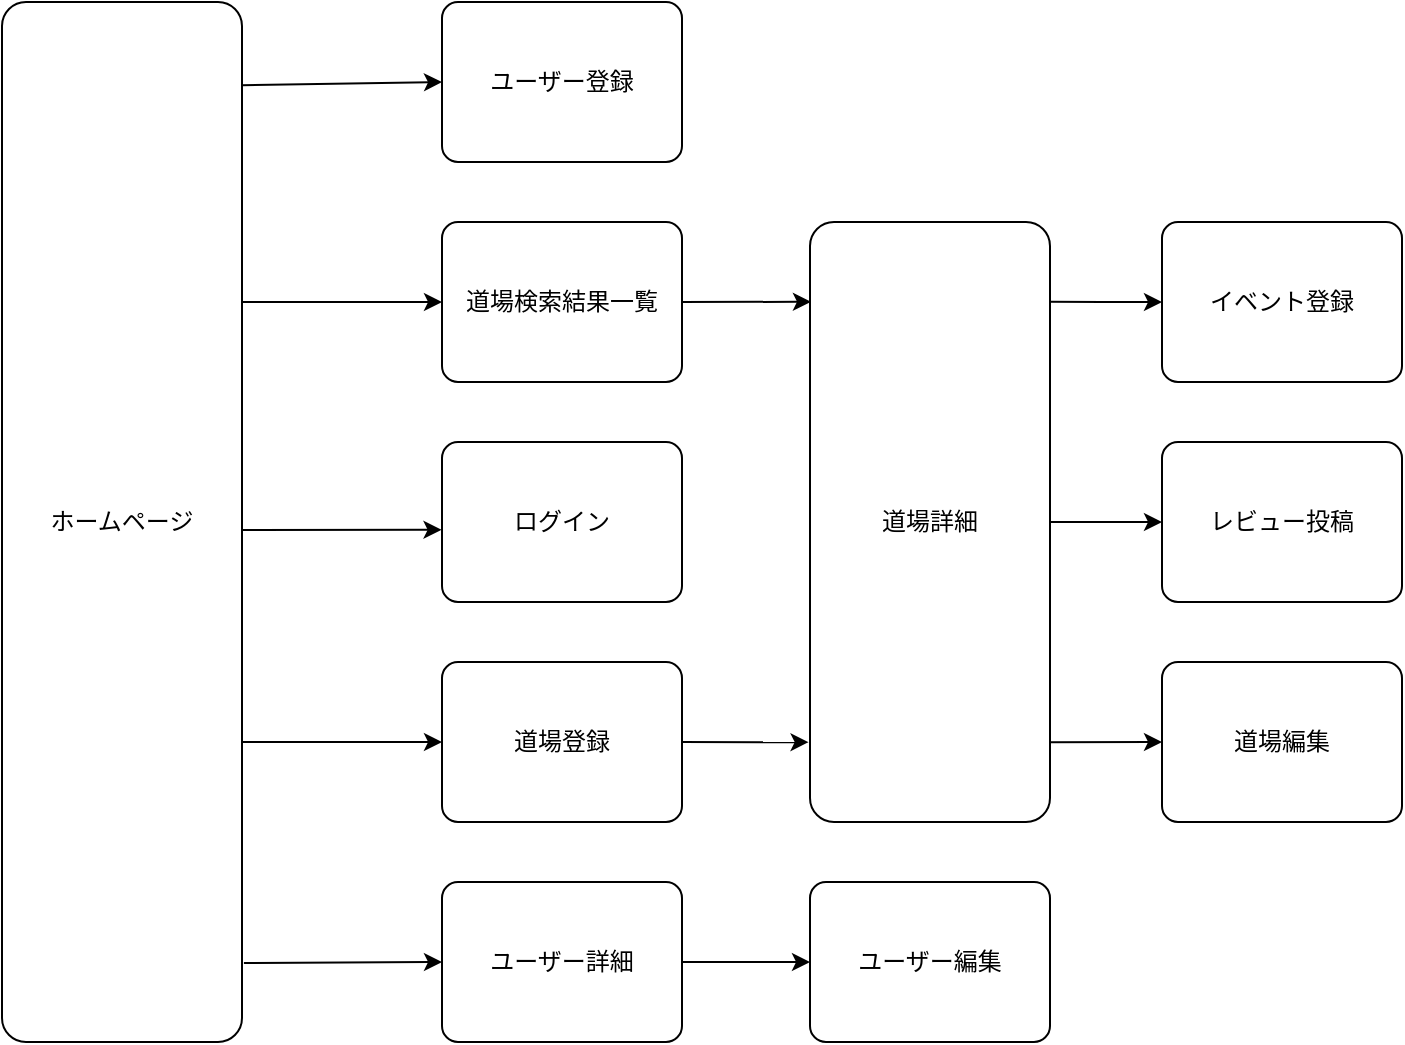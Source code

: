 <mxfile>
    <diagram id="Unywsl6azoq0lbVkXl5w" name="ページ1">
        <mxGraphModel dx="733" dy="544" grid="1" gridSize="10" guides="0" tooltips="1" connect="1" arrows="0" fold="1" page="1" pageScale="1" pageWidth="827" pageHeight="1169" math="0" shadow="0">
            <root>
                <mxCell id="0"/>
                <mxCell id="1" parent="0"/>
                <mxCell id="66" style="edgeStyle=none;html=1;entryX=0;entryY=0.5;entryDx=0;entryDy=0;" parent="1" target="7" edge="1">
                    <mxGeometry relative="1" as="geometry">
                        <mxPoint x="130" y="160" as="sourcePoint"/>
                        <Array as="points"/>
                    </mxGeometry>
                </mxCell>
                <mxCell id="67" style="edgeStyle=none;html=1;entryX=-0.002;entryY=0.549;entryDx=0;entryDy=0;entryPerimeter=0;" parent="1" target="23" edge="1">
                    <mxGeometry relative="1" as="geometry">
                        <mxPoint x="130" y="274" as="sourcePoint"/>
                        <Array as="points"/>
                    </mxGeometry>
                </mxCell>
                <mxCell id="70" style="edgeStyle=none;html=1;exitX=0.998;exitY=0.08;exitDx=0;exitDy=0;entryX=0;entryY=0.5;entryDx=0;entryDy=0;exitPerimeter=0;" parent="1" source="6" target="8" edge="1">
                    <mxGeometry relative="1" as="geometry"/>
                </mxCell>
                <mxCell id="73" style="edgeStyle=none;html=1;entryX=0;entryY=0.5;entryDx=0;entryDy=0;" parent="1" target="10" edge="1">
                    <mxGeometry relative="1" as="geometry">
                        <mxPoint x="130" y="380" as="sourcePoint"/>
                    </mxGeometry>
                </mxCell>
                <mxCell id="74" style="edgeStyle=none;html=1;exitX=1.008;exitY=0.924;exitDx=0;exitDy=0;entryX=0;entryY=0.5;entryDx=0;entryDy=0;exitPerimeter=0;" parent="1" source="6" target="9" edge="1">
                    <mxGeometry relative="1" as="geometry"/>
                </mxCell>
                <mxCell id="6" value="ホームページ" style="rounded=1;arcSize=10;whiteSpace=wrap;html=1;align=center;" parent="1" vertex="1">
                    <mxGeometry x="10" y="10" width="120" height="520" as="geometry"/>
                </mxCell>
                <mxCell id="78" style="edgeStyle=none;html=1;exitX=1;exitY=0.5;exitDx=0;exitDy=0;entryX=0.004;entryY=0.133;entryDx=0;entryDy=0;entryPerimeter=0;" parent="1" source="7" target="11" edge="1">
                    <mxGeometry relative="1" as="geometry"/>
                </mxCell>
                <mxCell id="7" value="道場検索結果一覧" style="rounded=1;arcSize=10;whiteSpace=wrap;html=1;align=center;" parent="1" vertex="1">
                    <mxGeometry x="230" y="120" width="120" height="80" as="geometry"/>
                </mxCell>
                <mxCell id="84" style="edgeStyle=none;html=1;exitX=1;exitY=0.5;exitDx=0;exitDy=0;entryX=0;entryY=0.5;entryDx=0;entryDy=0;" edge="1" parent="1" source="9" target="83">
                    <mxGeometry relative="1" as="geometry"/>
                </mxCell>
                <mxCell id="9" value="ユーザー詳細" style="rounded=1;arcSize=10;whiteSpace=wrap;html=1;align=center;" parent="1" vertex="1">
                    <mxGeometry x="230" y="450" width="120" height="80" as="geometry"/>
                </mxCell>
                <mxCell id="80" style="edgeStyle=none;html=1;exitX=1;exitY=0.5;exitDx=0;exitDy=0;entryX=-0.006;entryY=0.867;entryDx=0;entryDy=0;entryPerimeter=0;" parent="1" source="10" target="11" edge="1">
                    <mxGeometry relative="1" as="geometry"/>
                </mxCell>
                <mxCell id="10" value="道場登録" style="rounded=1;arcSize=10;whiteSpace=wrap;html=1;align=center;" parent="1" vertex="1">
                    <mxGeometry x="230" y="340" width="120" height="80" as="geometry"/>
                </mxCell>
                <mxCell id="77" style="edgeStyle=none;html=1;entryX=0;entryY=0.5;entryDx=0;entryDy=0;exitX=0.994;exitY=0.133;exitDx=0;exitDy=0;exitPerimeter=0;" parent="1" source="11" target="75" edge="1">
                    <mxGeometry relative="1" as="geometry">
                        <mxPoint x="540" y="160" as="sourcePoint"/>
                        <Array as="points">
                            <mxPoint x="570" y="160"/>
                        </Array>
                    </mxGeometry>
                </mxCell>
                <mxCell id="79" style="edgeStyle=none;html=1;exitX=1;exitY=0.5;exitDx=0;exitDy=0;entryX=0;entryY=0.5;entryDx=0;entryDy=0;" parent="1" source="11" target="76" edge="1">
                    <mxGeometry relative="1" as="geometry"/>
                </mxCell>
                <mxCell id="82" style="edgeStyle=none;html=1;entryX=0;entryY=0.5;entryDx=0;entryDy=0;exitX=0.992;exitY=0.867;exitDx=0;exitDy=0;exitPerimeter=0;" edge="1" parent="1" source="11" target="81">
                    <mxGeometry relative="1" as="geometry">
                        <mxPoint x="550" y="380" as="sourcePoint"/>
                    </mxGeometry>
                </mxCell>
                <mxCell id="11" value="道場詳細" style="rounded=1;arcSize=10;whiteSpace=wrap;html=1;align=center;" parent="1" vertex="1">
                    <mxGeometry x="414" y="120" width="120" height="300" as="geometry"/>
                </mxCell>
                <mxCell id="23" value="ログイン" style="rounded=1;arcSize=10;whiteSpace=wrap;html=1;align=center;" parent="1" vertex="1">
                    <mxGeometry x="230" y="230" width="120" height="80" as="geometry"/>
                </mxCell>
                <mxCell id="8" value="ユーザー登録" style="rounded=1;arcSize=10;whiteSpace=wrap;html=1;align=center;" parent="1" vertex="1">
                    <mxGeometry x="230" y="10" width="120" height="80" as="geometry"/>
                </mxCell>
                <mxCell id="75" value="イベント登録" style="rounded=1;arcSize=10;whiteSpace=wrap;html=1;align=center;" parent="1" vertex="1">
                    <mxGeometry x="590" y="120" width="120" height="80" as="geometry"/>
                </mxCell>
                <mxCell id="76" value="レビュー投稿" style="rounded=1;arcSize=10;whiteSpace=wrap;html=1;align=center;" parent="1" vertex="1">
                    <mxGeometry x="590" y="230" width="120" height="80" as="geometry"/>
                </mxCell>
                <mxCell id="81" value="道場編集" style="rounded=1;arcSize=10;whiteSpace=wrap;html=1;align=center;" vertex="1" parent="1">
                    <mxGeometry x="590" y="340" width="120" height="80" as="geometry"/>
                </mxCell>
                <mxCell id="83" value="ユーザー編集" style="rounded=1;arcSize=10;whiteSpace=wrap;html=1;align=center;" vertex="1" parent="1">
                    <mxGeometry x="414" y="450" width="120" height="80" as="geometry"/>
                </mxCell>
            </root>
        </mxGraphModel>
    </diagram>
</mxfile>